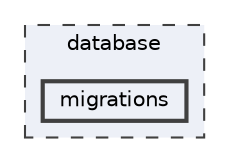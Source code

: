 digraph "database/migrations"
{
 // LATEX_PDF_SIZE
  bgcolor="transparent";
  edge [fontname=Helvetica,fontsize=10,labelfontname=Helvetica,labelfontsize=10];
  node [fontname=Helvetica,fontsize=10,shape=box,height=0.2,width=0.4];
  compound=true
  subgraph clusterdir_f32c53f2c0f0ccaeb11076e30674d5f4 {
    graph [ bgcolor="#edf0f7", pencolor="grey25", label="database", fontname=Helvetica,fontsize=10 style="filled,dashed", URL="dir_f32c53f2c0f0ccaeb11076e30674d5f4.html",tooltip=""]
  dir_60ac0e461401d42a1487e6744db0f9b7 [label="migrations", fillcolor="#edf0f7", color="grey25", style="filled,bold", URL="dir_60ac0e461401d42a1487e6744db0f9b7.html",tooltip=""];
  }
}
